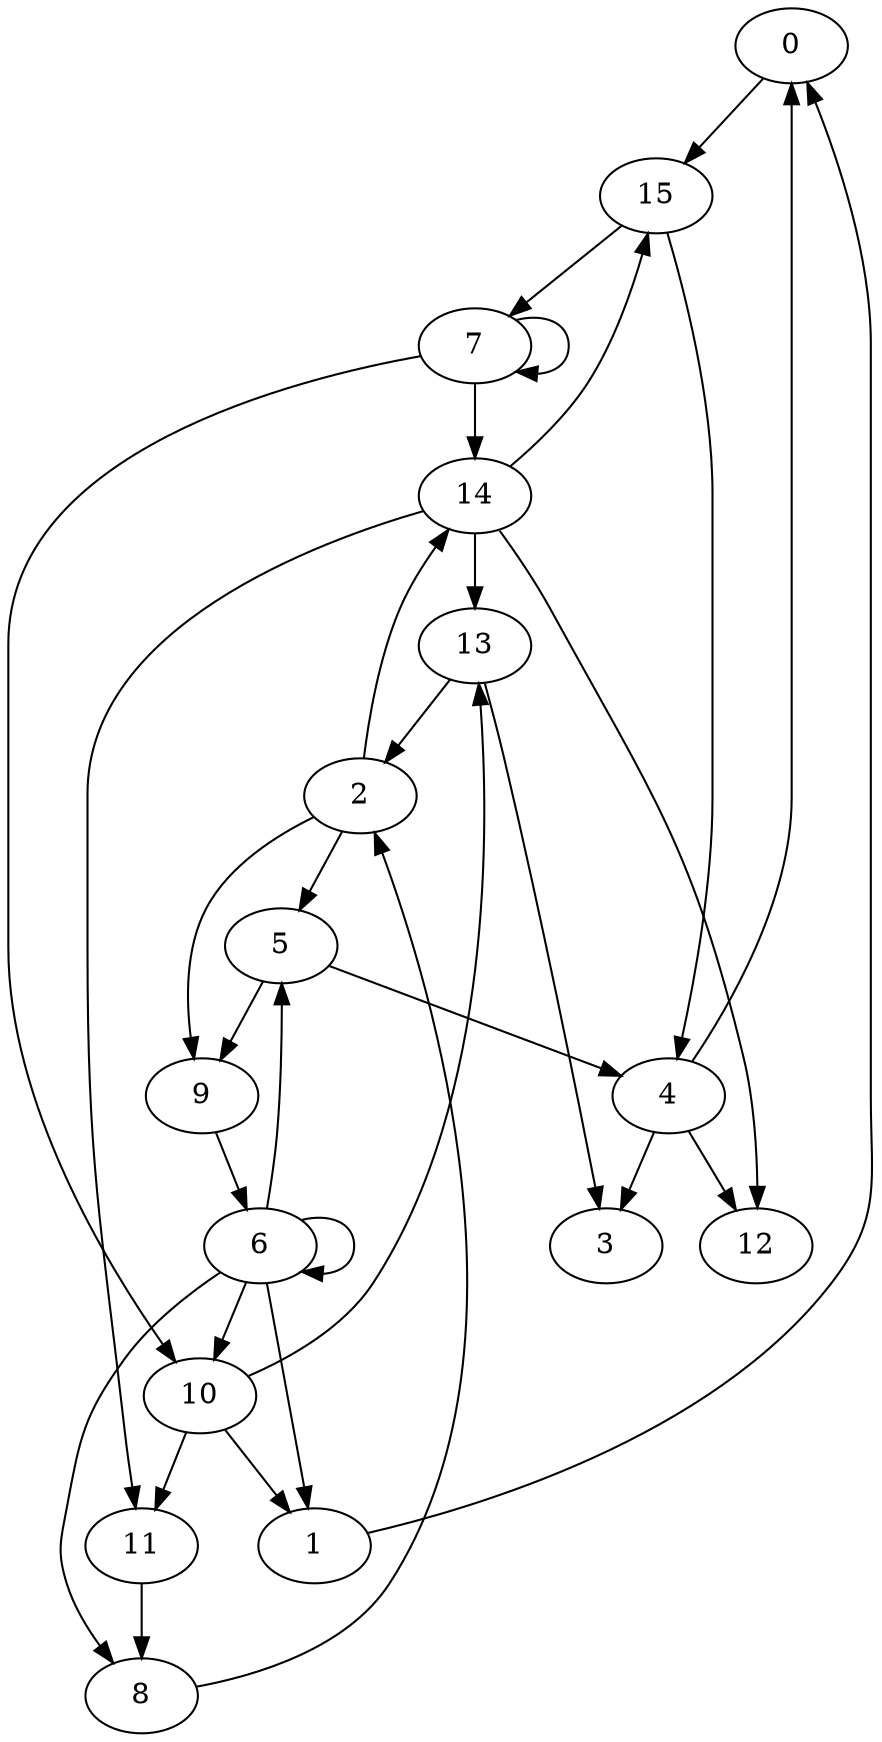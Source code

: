 digraph "" {
	0 -> 15;
	1 -> 0;
	2 -> 5;
	2 -> 9;
	2 -> 14;
	4 -> 0;
	4 -> 3;
	4 -> 12;
	5 -> 4;
	5 -> 9;
	6 -> 1;
	6 -> 5;
	6 -> 6;
	6 -> 8;
	6 -> 10;
	7 -> 7;
	7 -> 10;
	7 -> 14;
	8 -> 2;
	9 -> 6;
	10 -> 1;
	10 -> 11;
	10 -> 13;
	11 -> 8;
	13 -> 2;
	13 -> 3;
	14 -> 11;
	14 -> 12;
	14 -> 13;
	14 -> 15;
	15 -> 4;
	15 -> 7;
}
